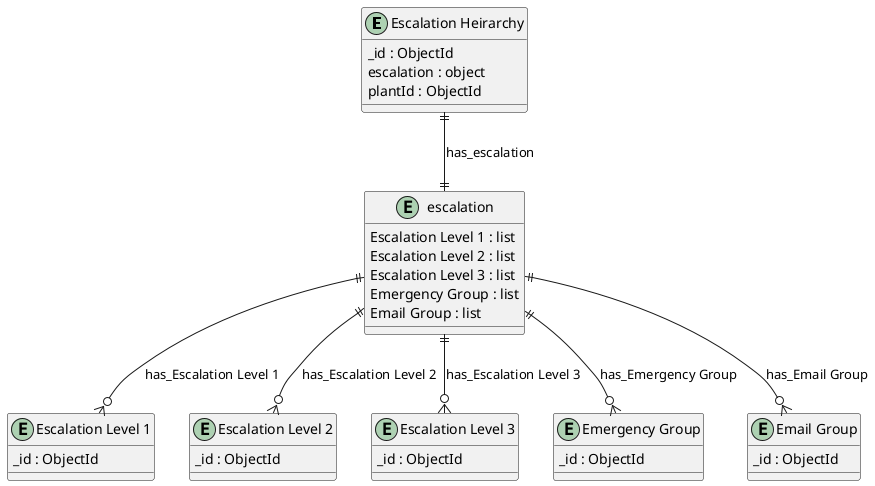 @startuml Escalation_Heirarchy_Diagram

entity "Escalation Heirarchy" as Escalation_Heirarchy {
  _id : ObjectId
  escalation : object
  plantId : ObjectId
}

entity "escalation" as escalation {
  Escalation Level 1 : list
  Escalation Level 2 : list
  Escalation Level 3 : list
  Emergency Group : list
  Email Group : list
}

entity "Escalation Level 1" as Escalation_Level_1 {
  _id : ObjectId
}

entity "Escalation Level 2" as Escalation_Level_2 {
  _id : ObjectId
}

entity "Escalation Level 3" as Escalation_Level_3 {
  _id : ObjectId
}

entity "Emergency Group" as Emergency_Group {
  _id : ObjectId
}

entity "Email Group" as Email_Group {
  _id : ObjectId
}

' // Relationships
Escalation_Heirarchy ||--|| escalation : has_escalation
escalation ||--o{ Escalation_Level_1 : has_Escalation Level 1
escalation ||--o{ Escalation_Level_2 : has_Escalation Level 2
escalation ||--o{ Escalation_Level_3 : has_Escalation Level 3
escalation ||--o{ Emergency_Group : has_Emergency Group
escalation ||--o{ Email_Group : has_Email Group
@enduml